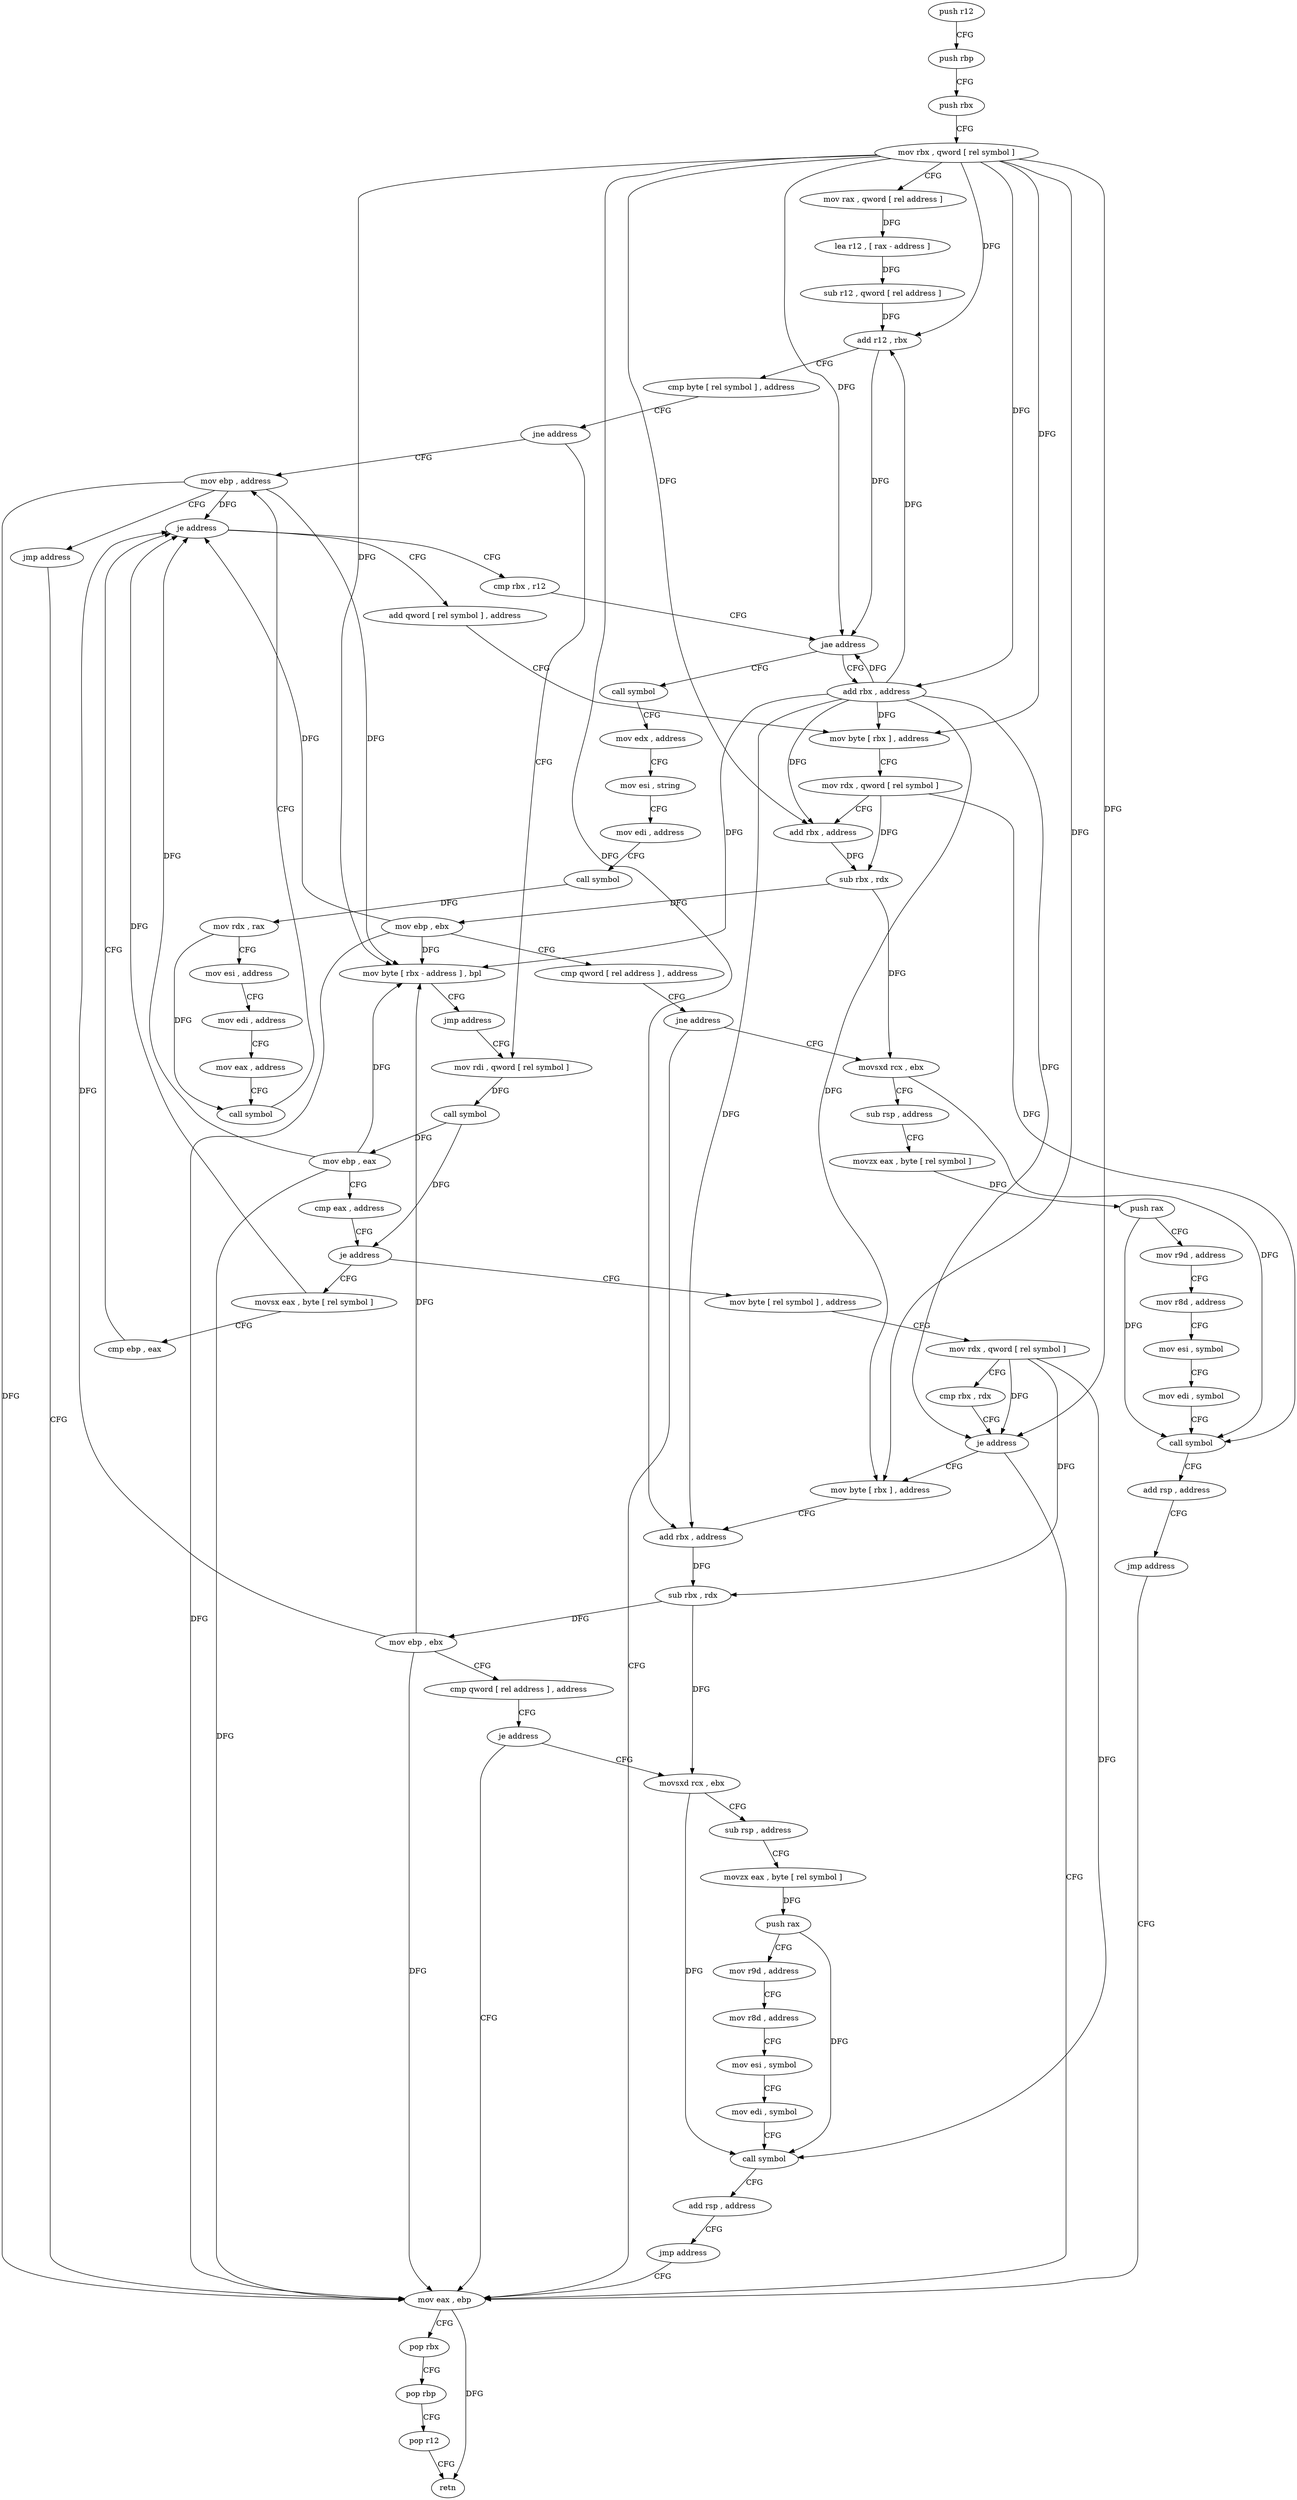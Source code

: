 digraph "func" {
"4203050" [label = "push r12" ]
"4203052" [label = "push rbp" ]
"4203053" [label = "push rbx" ]
"4203054" [label = "mov rbx , qword [ rel symbol ]" ]
"4203061" [label = "mov rax , qword [ rel address ]" ]
"4203068" [label = "lea r12 , [ rax - address ]" ]
"4203072" [label = "sub r12 , qword [ rel address ]" ]
"4203079" [label = "add r12 , rbx" ]
"4203082" [label = "cmp byte [ rel symbol ] , address" ]
"4203089" [label = "jne address" ]
"4203376" [label = "mov ebp , address" ]
"4203095" [label = "mov rdi , qword [ rel symbol ]" ]
"4203381" [label = "jmp address" ]
"4203185" [label = "mov eax , ebp" ]
"4203102" [label = "call symbol" ]
"4203107" [label = "mov ebp , eax" ]
"4203109" [label = "cmp eax , address" ]
"4203112" [label = "je address" ]
"4203144" [label = "mov byte [ rel symbol ] , address" ]
"4203114" [label = "movsx eax , byte [ rel symbol ]" ]
"4203187" [label = "pop rbx" ]
"4203188" [label = "pop rbp" ]
"4203189" [label = "pop r12" ]
"4203191" [label = "retn" ]
"4203151" [label = "mov rdx , qword [ rel symbol ]" ]
"4203158" [label = "cmp rbx , rdx" ]
"4203161" [label = "je address" ]
"4203163" [label = "mov byte [ rbx ] , address" ]
"4203121" [label = "cmp ebp , eax" ]
"4203123" [label = "je address" ]
"4203240" [label = "add qword [ rel symbol ] , address" ]
"4203125" [label = "cmp rbx , r12" ]
"4203166" [label = "add rbx , address" ]
"4203170" [label = "sub rbx , rdx" ]
"4203173" [label = "mov ebp , ebx" ]
"4203175" [label = "cmp qword [ rel address ] , address" ]
"4203183" [label = "je address" ]
"4203192" [label = "movsxd rcx , ebx" ]
"4203248" [label = "mov byte [ rbx ] , address" ]
"4203251" [label = "mov rdx , qword [ rel symbol ]" ]
"4203258" [label = "add rbx , address" ]
"4203262" [label = "sub rbx , rdx" ]
"4203265" [label = "mov ebp , ebx" ]
"4203267" [label = "cmp qword [ rel address ] , address" ]
"4203275" [label = "jne address" ]
"4203277" [label = "movsxd rcx , ebx" ]
"4203128" [label = "jae address" ]
"4203328" [label = "call symbol" ]
"4203134" [label = "add rbx , address" ]
"4203195" [label = "sub rsp , address" ]
"4203199" [label = "movzx eax , byte [ rel symbol ]" ]
"4203206" [label = "push rax" ]
"4203207" [label = "mov r9d , address" ]
"4203213" [label = "mov r8d , address" ]
"4203219" [label = "mov esi , symbol" ]
"4203224" [label = "mov edi , symbol" ]
"4203229" [label = "call symbol" ]
"4203234" [label = "add rsp , address" ]
"4203238" [label = "jmp address" ]
"4203280" [label = "sub rsp , address" ]
"4203284" [label = "movzx eax , byte [ rel symbol ]" ]
"4203291" [label = "push rax" ]
"4203292" [label = "mov r9d , address" ]
"4203298" [label = "mov r8d , address" ]
"4203304" [label = "mov esi , symbol" ]
"4203309" [label = "mov edi , symbol" ]
"4203314" [label = "call symbol" ]
"4203319" [label = "add rsp , address" ]
"4203323" [label = "jmp address" ]
"4203333" [label = "mov edx , address" ]
"4203338" [label = "mov esi , string" ]
"4203343" [label = "mov edi , address" ]
"4203348" [label = "call symbol" ]
"4203353" [label = "mov rdx , rax" ]
"4203356" [label = "mov esi , address" ]
"4203361" [label = "mov edi , address" ]
"4203366" [label = "mov eax , address" ]
"4203371" [label = "call symbol" ]
"4203138" [label = "mov byte [ rbx - address ] , bpl" ]
"4203142" [label = "jmp address" ]
"4203050" -> "4203052" [ label = "CFG" ]
"4203052" -> "4203053" [ label = "CFG" ]
"4203053" -> "4203054" [ label = "CFG" ]
"4203054" -> "4203061" [ label = "CFG" ]
"4203054" -> "4203079" [ label = "DFG" ]
"4203054" -> "4203161" [ label = "DFG" ]
"4203054" -> "4203163" [ label = "DFG" ]
"4203054" -> "4203166" [ label = "DFG" ]
"4203054" -> "4203248" [ label = "DFG" ]
"4203054" -> "4203258" [ label = "DFG" ]
"4203054" -> "4203128" [ label = "DFG" ]
"4203054" -> "4203134" [ label = "DFG" ]
"4203054" -> "4203138" [ label = "DFG" ]
"4203061" -> "4203068" [ label = "DFG" ]
"4203068" -> "4203072" [ label = "DFG" ]
"4203072" -> "4203079" [ label = "DFG" ]
"4203079" -> "4203082" [ label = "CFG" ]
"4203079" -> "4203128" [ label = "DFG" ]
"4203082" -> "4203089" [ label = "CFG" ]
"4203089" -> "4203376" [ label = "CFG" ]
"4203089" -> "4203095" [ label = "CFG" ]
"4203376" -> "4203381" [ label = "CFG" ]
"4203376" -> "4203185" [ label = "DFG" ]
"4203376" -> "4203123" [ label = "DFG" ]
"4203376" -> "4203138" [ label = "DFG" ]
"4203095" -> "4203102" [ label = "DFG" ]
"4203381" -> "4203185" [ label = "CFG" ]
"4203185" -> "4203187" [ label = "CFG" ]
"4203185" -> "4203191" [ label = "DFG" ]
"4203102" -> "4203107" [ label = "DFG" ]
"4203102" -> "4203112" [ label = "DFG" ]
"4203107" -> "4203109" [ label = "CFG" ]
"4203107" -> "4203185" [ label = "DFG" ]
"4203107" -> "4203123" [ label = "DFG" ]
"4203107" -> "4203138" [ label = "DFG" ]
"4203109" -> "4203112" [ label = "CFG" ]
"4203112" -> "4203144" [ label = "CFG" ]
"4203112" -> "4203114" [ label = "CFG" ]
"4203144" -> "4203151" [ label = "CFG" ]
"4203114" -> "4203121" [ label = "CFG" ]
"4203114" -> "4203123" [ label = "DFG" ]
"4203187" -> "4203188" [ label = "CFG" ]
"4203188" -> "4203189" [ label = "CFG" ]
"4203189" -> "4203191" [ label = "CFG" ]
"4203151" -> "4203158" [ label = "CFG" ]
"4203151" -> "4203161" [ label = "DFG" ]
"4203151" -> "4203170" [ label = "DFG" ]
"4203151" -> "4203229" [ label = "DFG" ]
"4203158" -> "4203161" [ label = "CFG" ]
"4203161" -> "4203185" [ label = "CFG" ]
"4203161" -> "4203163" [ label = "CFG" ]
"4203163" -> "4203166" [ label = "CFG" ]
"4203121" -> "4203123" [ label = "CFG" ]
"4203123" -> "4203240" [ label = "CFG" ]
"4203123" -> "4203125" [ label = "CFG" ]
"4203240" -> "4203248" [ label = "CFG" ]
"4203125" -> "4203128" [ label = "CFG" ]
"4203166" -> "4203170" [ label = "DFG" ]
"4203170" -> "4203173" [ label = "DFG" ]
"4203170" -> "4203192" [ label = "DFG" ]
"4203173" -> "4203175" [ label = "CFG" ]
"4203173" -> "4203185" [ label = "DFG" ]
"4203173" -> "4203123" [ label = "DFG" ]
"4203173" -> "4203138" [ label = "DFG" ]
"4203175" -> "4203183" [ label = "CFG" ]
"4203183" -> "4203192" [ label = "CFG" ]
"4203183" -> "4203185" [ label = "CFG" ]
"4203192" -> "4203195" [ label = "CFG" ]
"4203192" -> "4203229" [ label = "DFG" ]
"4203248" -> "4203251" [ label = "CFG" ]
"4203251" -> "4203258" [ label = "CFG" ]
"4203251" -> "4203262" [ label = "DFG" ]
"4203251" -> "4203314" [ label = "DFG" ]
"4203258" -> "4203262" [ label = "DFG" ]
"4203262" -> "4203265" [ label = "DFG" ]
"4203262" -> "4203277" [ label = "DFG" ]
"4203265" -> "4203267" [ label = "CFG" ]
"4203265" -> "4203185" [ label = "DFG" ]
"4203265" -> "4203123" [ label = "DFG" ]
"4203265" -> "4203138" [ label = "DFG" ]
"4203267" -> "4203275" [ label = "CFG" ]
"4203275" -> "4203185" [ label = "CFG" ]
"4203275" -> "4203277" [ label = "CFG" ]
"4203277" -> "4203280" [ label = "CFG" ]
"4203277" -> "4203314" [ label = "DFG" ]
"4203128" -> "4203328" [ label = "CFG" ]
"4203128" -> "4203134" [ label = "CFG" ]
"4203328" -> "4203333" [ label = "CFG" ]
"4203134" -> "4203138" [ label = "DFG" ]
"4203134" -> "4203079" [ label = "DFG" ]
"4203134" -> "4203163" [ label = "DFG" ]
"4203134" -> "4203166" [ label = "DFG" ]
"4203134" -> "4203248" [ label = "DFG" ]
"4203134" -> "4203258" [ label = "DFG" ]
"4203134" -> "4203161" [ label = "DFG" ]
"4203134" -> "4203128" [ label = "DFG" ]
"4203195" -> "4203199" [ label = "CFG" ]
"4203199" -> "4203206" [ label = "DFG" ]
"4203206" -> "4203207" [ label = "CFG" ]
"4203206" -> "4203229" [ label = "DFG" ]
"4203207" -> "4203213" [ label = "CFG" ]
"4203213" -> "4203219" [ label = "CFG" ]
"4203219" -> "4203224" [ label = "CFG" ]
"4203224" -> "4203229" [ label = "CFG" ]
"4203229" -> "4203234" [ label = "CFG" ]
"4203234" -> "4203238" [ label = "CFG" ]
"4203238" -> "4203185" [ label = "CFG" ]
"4203280" -> "4203284" [ label = "CFG" ]
"4203284" -> "4203291" [ label = "DFG" ]
"4203291" -> "4203292" [ label = "CFG" ]
"4203291" -> "4203314" [ label = "DFG" ]
"4203292" -> "4203298" [ label = "CFG" ]
"4203298" -> "4203304" [ label = "CFG" ]
"4203304" -> "4203309" [ label = "CFG" ]
"4203309" -> "4203314" [ label = "CFG" ]
"4203314" -> "4203319" [ label = "CFG" ]
"4203319" -> "4203323" [ label = "CFG" ]
"4203323" -> "4203185" [ label = "CFG" ]
"4203333" -> "4203338" [ label = "CFG" ]
"4203338" -> "4203343" [ label = "CFG" ]
"4203343" -> "4203348" [ label = "CFG" ]
"4203348" -> "4203353" [ label = "DFG" ]
"4203353" -> "4203356" [ label = "CFG" ]
"4203353" -> "4203371" [ label = "DFG" ]
"4203356" -> "4203361" [ label = "CFG" ]
"4203361" -> "4203366" [ label = "CFG" ]
"4203366" -> "4203371" [ label = "CFG" ]
"4203371" -> "4203376" [ label = "CFG" ]
"4203138" -> "4203142" [ label = "CFG" ]
"4203142" -> "4203095" [ label = "CFG" ]
}
